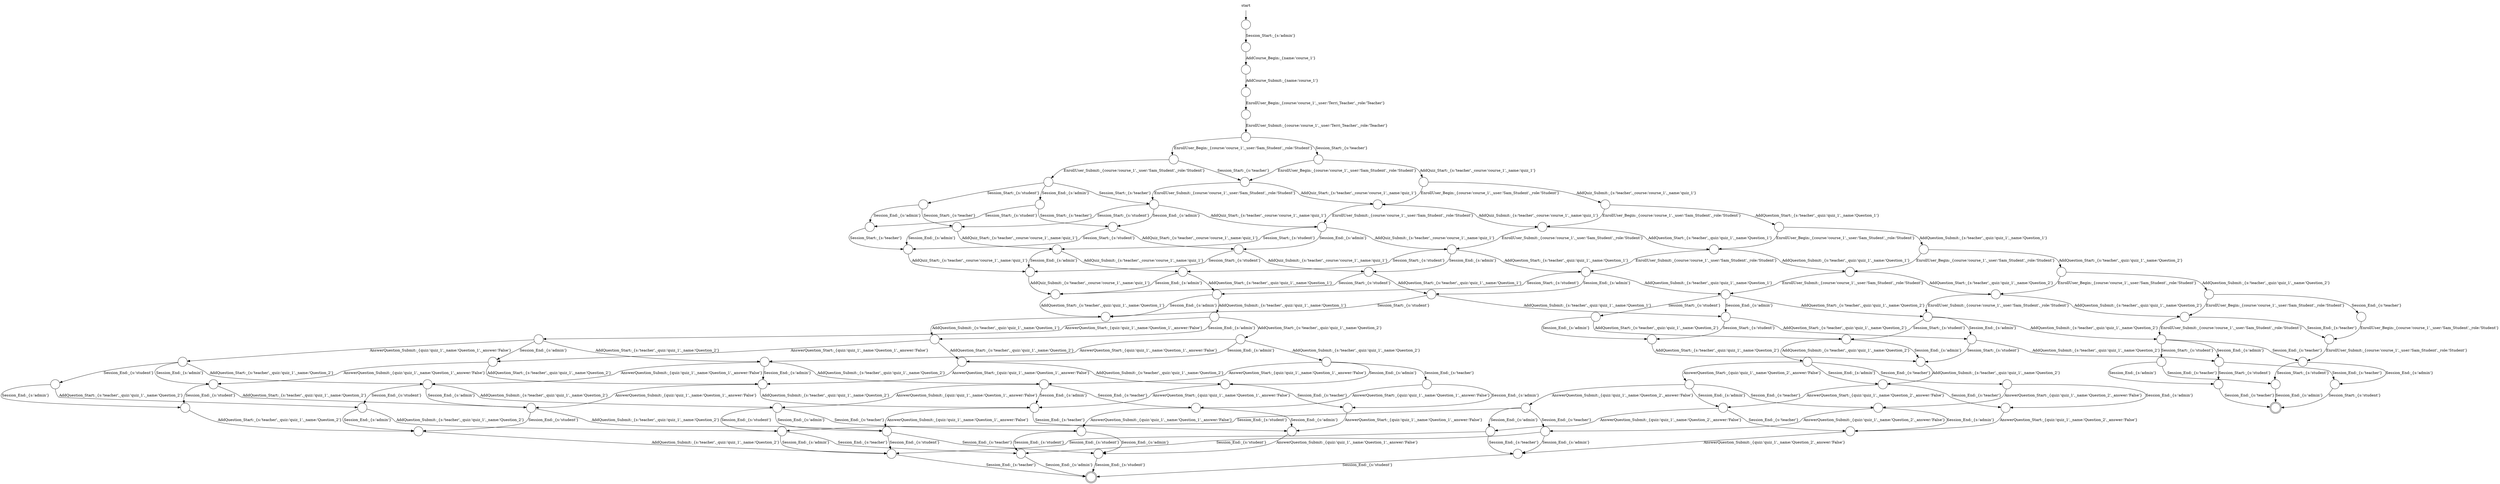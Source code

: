 digraph moodle {
  0 [shape=circle label="" ]
  1 [shape=circle label="" ]
  2 [shape=circle label="" ]
  3 [shape=circle label="" ]
  4 [shape=circle label="" ]
  5 [shape=circle label="" ]
  6 [shape=circle label="" ]
  7 [shape=circle label="" ]
  8 [shape=circle label="" ]
  9 [shape=circle label="" ]
  10 [shape=circle label="" ]
  11 [shape=circle label="" ]
  12 [shape=circle label="" ]
  13 [shape=circle label="" ]
  14 [shape=circle label="" ]
  15 [shape=circle label="" ]
  16 [shape=circle label="" ]
  17 [shape=circle label="" ]
  18 [shape=circle label="" ]
  19 [shape=circle label="" ]
  20 [shape=circle label="" ]
  21 [shape=circle label="" ]
  22 [shape=circle label="" ]
  23 [shape=circle label="" ]
  24 [shape=circle label="" ]
  25 [shape=circle label="" ]
  26 [shape=circle label="" ]
  27 [shape=circle label="" ]
  28 [shape=circle label="" ]
  29 [shape=circle label="" ]
  30 [shape=circle label="" ]
  31 [shape=circle label="" ]
  32 [shape=circle label="" ]
  33 [shape=circle label="" ]
  34 [shape=circle label="" ]
  35 [shape=circle label="" ]
  36 [shape=circle label="" ]
  37 [shape=circle label="" ]
  38 [shape=circle label="" ]
  39 [shape=circle label="" ]
  40 [shape=circle label="" ]
  41 [shape=circle label="" ]
  42 [shape=circle label="" ]
  43 [shape=circle label="" ]
  44 [shape=circle label="" ]
  45 [shape=circle label="" ]
  46 [shape=circle label="" ]
  47 [shape=circle label="" ]
  48 [shape=circle label="" ]
  49 [shape=circle label="" ]
  50 [shape=circle label="" ]
  51 [shape=circle label="" ]
  52 [shape=circle label="" ]
  53 [shape=circle label="" ]
  54 [shape=circle label="" ]
  55 [shape=circle label="" ]
  56 [shape=circle label="" ]
  57 [shape=circle label="" ]
  58 [shape=circle label="" ]
  59 [shape=circle label="" ]
  60 [shape=circle label="" ]
  61 [shape=circle label="" ]
  62 [shape=circle label="" ]
  63 [shape=circle label="" ]
  64 [shape=circle label="" ]
  65 [shape=circle label="" ]
  66 [shape=circle label="" ]
  67 [shape=circle label="" ]
  68 [shape=circle label="" ]
  69 [shape=circle label="" ]
  70 [shape=circle label="" ]
  71 [shape=circle label="" ]
  72 [shape=circle label="" ]
  73 [shape=circle label="" ]
  74 [shape=circle label="" ]
  75 [shape=circle label="" ]
  76 [shape=circle label="" ]
  77 [shape=circle label="" ]
  78 [shape=circle label="" ]
  79 [shape=circle label="" ]
  80 [shape=circle label="" ]
  81 [shape=circle label="" ]
  82 [shape=circle label="" ]
  83 [shape=circle label="" ]
  84 [shape=circle label="" ]
  85 [shape=circle label="" ]
  86 [shape=circle label="" ]
  87 [shape=circle label="" ]
  88 [shape=circle label="" ]
  89 [shape=circle label="" ]
  90 [shape=circle label="" ]
  91 [shape=circle label="" ]
  92 [shape=circle label="" ]
  93 [shape=circle label="" ]
  94 [shape=circle label="" ]
  95 [shape=circle label="" ]
  96 [shape=circle label="" ]
  97 [shape=circle label="" ]
  98 [shape=circle label="" ]
  99 [shape=circle label="" ]
  100 [shape=circle label="" ]
  101 [shape=doublecircle label="" ]
  102 [shape=doublecircle label="" ]
  -1 [shape=none label="start" ]
  0 -> 57 [label="AddQuestion_Submit:_{s:'teacher',_quiz:'quiz_1',_name:'Question_1'}"]
  1 -> 36 [label="Session_End:_{s:'teacher'}"]
  1 -> 74 [label="AnswerQuestion_Start:_{quiz:'quiz_1',_name:'Question_1',_answer:'False'}"]
  1 -> 87 [label="Session_End:_{s:'admin'}"]
  2 -> 11 [label="Session_End:_{s:'admin'}"]
  2 -> 44 [label="AddQuestion_Submit:_{s:'teacher',_quiz:'quiz_1',_name:'Question_2'}"]
  3 -> 13 [label="AddQuestion_Start:_{s:'teacher',_quiz:'quiz_1',_name:'Question_1'}"]
  3 -> 39 [label="Session_End:_{s:'admin'}"]
  4 -> 39 [label="AddQuiz_Submit:_{s:'teacher',_course:'course_1',_name:'quiz_1'}"]
  5 -> 66 [label="Session_End:_{s:'teacher'}"]
  5 -> 88 [label="AnswerQuestion_Submit:_{quiz:'quiz_1',_name:'Question_1',_answer:'False'}"]
  6 -> 33 [label="AnswerQuestion_Start:_{quiz:'quiz_1',_name:'Question_2',_answer:'False'}"]
  7 -> 30 [label="Session_End:_{s:'admin'}"]
  7 -> 67 [label="Session_Start:_{s:'student'}"]
  7 -> 100 [label="Session_Start:_{s:'teacher'}"]
  8 -> 101 [label="Session_End:_{s:'admin'}"]
  9 -> 62 [label="EnrollUser_Submit:_{course:'course_1',_user:'Terri_Teacher',_role:'Teacher'}"]
  10 -> 27 [label="AnswerQuestion_Submit:_{quiz:'quiz_1',_name:'Question_2',_answer:'False'}"]
  10 -> 42 [label="Session_End:_{s:'admin'}"]
  10 -> 48 [label="Session_End:_{s:'teacher'}"]
  11 -> 61 [label="AddQuestion_Submit:_{s:'teacher',_quiz:'quiz_1',_name:'Question_2'}"]
  12 -> 47 [label="EnrollUser_Begin:_{course:'course_1',_user:'Sam_Student',_role:'Student'}"]
  13 -> 0 [label="Session_End:_{s:'admin'}"]
  13 -> 69 [label="AddQuestion_Submit:_{s:'teacher',_quiz:'quiz_1',_name:'Question_1'}"]
  14 -> 102 [label="Session_End:_{s:'admin'}"]
  15 -> 28 [label="AddQuestion_Submit:_{s:'teacher',_quiz:'quiz_1',_name:'Question_2'}"]
  16 -> 24 [label="AddQuiz_Submit:_{s:'teacher',_course:'course_1',_name:'quiz_1'}"]
  16 -> 93 [label="EnrollUser_Begin:_{course:'course_1',_user:'Sam_Student',_role:'Student'}"]
  17 -> 22 [label="AddQuestion_Start:_{s:'teacher',_quiz:'quiz_1',_name:'Question_2'}"]
  17 -> 65 [label="Session_Start:_{s:'student'}"]
  17 -> 76 [label="Session_End:_{s:'admin'}"]
  18 -> 11 [label="AddQuestion_Start:_{s:'teacher',_quiz:'quiz_1',_name:'Question_2'}"]
  19 -> 12 [label="Session_End:_{s:'teacher'}"]
  19 -> 82 [label="EnrollUser_Begin:_{course:'course_1',_user:'Sam_Student',_role:'Student'}"]
  20 -> 37 [label="Session_End:_{s:'admin'}"]
  20 -> 68 [label="AddQuestion_Start:_{s:'teacher',_quiz:'quiz_1',_name:'Question_2'}"]
  20 -> 91 [label="Session_End:_{s:'student'}"]
  21 -> 63 [label="AddCourse_Begin:_{name:'course_1'}"]
  22 -> 72 [label="Session_Start:_{s:'student'}"]
  22 -> 80 [label="Session_End:_{s:'admin'}"]
  22 -> 99 [label="AddQuestion_Submit:_{s:'teacher',_quiz:'quiz_1',_name:'Question_2'}"]
  23 -> 7 [label="EnrollUser_Submit:_{course:'course_1',_user:'Sam_Student',_role:'Student'}"]
  23 -> 79 [label="Session_Start:_{s:'teacher'}"]
  24 -> 32 [label="AddQuestion_Start:_{s:'teacher',_quiz:'quiz_1',_name:'Question_1'}"]
  24 -> 52 [label="EnrollUser_Begin:_{course:'course_1',_user:'Sam_Student',_role:'Student'}"]
  25 -> 17 [label="EnrollUser_Submit:_{course:'course_1',_user:'Sam_Student',_role:'Student'}"]
  25 -> 75 [label="AddQuestion_Start:_{s:'teacher',_quiz:'quiz_1',_name:'Question_2'}"]
  26 -> 44 [label="Session_End:_{s:'student'}"]
  26 -> 53 [label="Session_End:_{s:'teacher'}"]
  26 -> 88 [label="Session_End:_{s:'admin'}"]
  27 -> 44 [label="Session_End:_{s:'student'}"]
  27 -> 54 [label="Session_End:_{s:'teacher'}"]
  27 -> 89 [label="Session_End:_{s:'admin'}"]
  28 -> 6 [label="Session_End:_{s:'teacher'}"]
  28 -> 42 [label="AnswerQuestion_Start:_{quiz:'quiz_1',_name:'Question_2',_answer:'False'}"]
  29 -> 38 [label="Session_Start:_{s:'student'}"]
  29 -> 49 [label="AddQuiz_Start:_{s:'teacher',_course:'course_1',_name:'quiz_1'}"]
  30 -> 29 [label="Session_Start:_{s:'teacher'}"]
  30 -> 34 [label="Session_Start:_{s:'student'}"]
  31 -> 20 [label="AnswerQuestion_Submit:_{quiz:'quiz_1',_name:'Question_1',_answer:'False'}"]
  31 -> 40 [label="AddQuestion_Start:_{s:'teacher',_quiz:'quiz_1',_name:'Question_2'}"]
  31 -> 64 [label="Session_End:_{s:'admin'}"]
  32 -> 58 [label="EnrollUser_Begin:_{course:'course_1',_user:'Sam_Student',_role:'Student'}"]
  32 -> 85 [label="AddQuestion_Submit:_{s:'teacher',_quiz:'quiz_1',_name:'Question_1'}"]
  33 -> 95 [label="AnswerQuestion_Submit:_{quiz:'quiz_1',_name:'Question_2',_answer:'False'}"]
  34 -> 38 [label="Session_Start:_{s:'teacher'}"]
  35 -> 41 [label="Session_Start:_{s:'student'}"]
  35 -> 45 [label="Session_End:_{s:'teacher'}"]
  36 -> 46 [label="AnswerQuestion_Start:_{quiz:'quiz_1',_name:'Question_1',_answer:'False'}"]
  36 -> 98 [label="Session_End:_{s:'admin'}"]
  37 -> 18 [label="Session_End:_{s:'student'}"]
  37 -> 56 [label="AddQuestion_Start:_{s:'teacher',_quiz:'quiz_1',_name:'Question_2'}"]
  38 -> 4 [label="AddQuiz_Start:_{s:'teacher',_course:'course_1',_name:'quiz_1'}"]
  39 -> 0 [label="AddQuestion_Start:_{s:'teacher',_quiz:'quiz_1',_name:'Question_1'}"]
  40 -> 50 [label="Session_End:_{s:'admin'}"]
  40 -> 68 [label="AnswerQuestion_Submit:_{quiz:'quiz_1',_name:'Question_1',_answer:'False'}"]
  40 -> 74 [label="AddQuestion_Submit:_{s:'teacher',_quiz:'quiz_1',_name:'Question_2'}"]
  41 -> 101 [label="Session_End:_{s:'teacher'}"]
  42 -> 33 [label="Session_End:_{s:'teacher'}"]
  42 -> 89 [label="AnswerQuestion_Submit:_{quiz:'quiz_1',_name:'Question_2',_answer:'False'}"]
  43 -> 1 [label="AddQuestion_Submit:_{s:'teacher',_quiz:'quiz_1',_name:'Question_2'}"]
  43 -> 40 [label="AnswerQuestion_Start:_{quiz:'quiz_1',_name:'Question_1',_answer:'False'}"]
  43 -> 60 [label="Session_End:_{s:'admin'}"]
  44 -> 14 [label="Session_End:_{s:'teacher'}"]
  44 -> 61 [label="Session_End:_{s:'admin'}"]
  45 -> 101 [label="Session_Start:_{s:'student'}"]
  46 -> 53 [label="AnswerQuestion_Submit:_{quiz:'quiz_1',_name:'Question_1',_answer:'False'}"]
  46 -> 66 [label="Session_End:_{s:'admin'}"]
  47 -> 77 [label="EnrollUser_Submit:_{course:'course_1',_user:'Sam_Student',_role:'Student'}"]
  48 -> 33 [label="Session_End:_{s:'admin'}"]
  48 -> 54 [label="AnswerQuestion_Submit:_{quiz:'quiz_1',_name:'Question_2',_answer:'False'}"]
  49 -> 4 [label="Session_Start:_{s:'student'}"]
  49 -> 51 [label="AddQuiz_Submit:_{s:'teacher',_course:'course_1',_name:'quiz_1'}"]
  50 -> 5 [label="AddQuestion_Submit:_{s:'teacher',_quiz:'quiz_1',_name:'Question_2'}"]
  50 -> 56 [label="AnswerQuestion_Submit:_{quiz:'quiz_1',_name:'Question_1',_answer:'False'}"]
  51 -> 39 [label="Session_Start:_{s:'student'}"]
  51 -> 55 [label="AddQuestion_Start:_{s:'teacher',_quiz:'quiz_1',_name:'Question_1'}"]
  52 -> 58 [label="AddQuestion_Start:_{s:'teacher',_quiz:'quiz_1',_name:'Question_1'}"]
  52 -> 97 [label="EnrollUser_Submit:_{course:'course_1',_user:'Sam_Student',_role:'Student'}"]
  53 -> 14 [label="Session_End:_{s:'student'}"]
  53 -> 94 [label="Session_End:_{s:'admin'}"]
  54 -> 14 [label="Session_End:_{s:'student'}"]
  54 -> 95 [label="Session_End:_{s:'admin'}"]
  55 -> 0 [label="Session_Start:_{s:'student'}"]
  55 -> 76 [label="AddQuestion_Submit:_{s:'teacher',_quiz:'quiz_1',_name:'Question_1'}"]
  56 -> 11 [label="Session_End:_{s:'student'}"]
  56 -> 88 [label="AddQuestion_Submit:_{s:'teacher',_quiz:'quiz_1',_name:'Question_2'}"]
  57 -> 60 [label="AddQuestion_Start:_{s:'teacher',_quiz:'quiz_1',_name:'Question_2'}"]
  57 -> 64 [label="AnswerQuestion_Start:_{quiz:'quiz_1',_name:'Question_1',_answer:'False'}"]
  58 -> 25 [label="AddQuestion_Submit:_{s:'teacher',_quiz:'quiz_1',_name:'Question_1'}"]
  58 -> 70 [label="EnrollUser_Submit:_{course:'course_1',_user:'Sam_Student',_role:'Student'}"]
  59 -> 16 [label="AddQuiz_Start:_{s:'teacher',_course:'course_1',_name:'quiz_1'}"]
  59 -> 79 [label="EnrollUser_Begin:_{course:'course_1',_user:'Sam_Student',_role:'Student'}"]
  60 -> 50 [label="AnswerQuestion_Start:_{quiz:'quiz_1',_name:'Question_1',_answer:'False'}"]
  60 -> 87 [label="AddQuestion_Submit:_{s:'teacher',_quiz:'quiz_1',_name:'Question_2'}"]
  61 -> 102 [label="Session_End:_{s:'teacher'}"]
  62 -> 23 [label="EnrollUser_Begin:_{course:'course_1',_user:'Sam_Student',_role:'Student'}"]
  62 -> 59 [label="Session_Start:_{s:'teacher'}"]
  63 -> 84 [label="AddCourse_Submit:_{name:'course_1'}"]
  64 -> 37 [label="AnswerQuestion_Submit:_{quiz:'quiz_1',_name:'Question_1',_answer:'False'}"]
  64 -> 50 [label="AddQuestion_Start:_{s:'teacher',_quiz:'quiz_1',_name:'Question_2'}"]
  65 -> 72 [label="AddQuestion_Start:_{s:'teacher',_quiz:'quiz_1',_name:'Question_2'}"]
  65 -> 83 [label="Session_End:_{s:'admin'}"]
  66 -> 94 [label="AnswerQuestion_Submit:_{quiz:'quiz_1',_name:'Question_1',_answer:'False'}"]
  67 -> 34 [label="Session_End:_{s:'admin'}"]
  67 -> 81 [label="Session_Start:_{s:'teacher'}"]
  68 -> 2 [label="Session_End:_{s:'student'}"]
  68 -> 26 [label="AddQuestion_Submit:_{s:'teacher',_quiz:'quiz_1',_name:'Question_2'}"]
  68 -> 56 [label="Session_End:_{s:'admin'}"]
  69 -> 31 [label="AnswerQuestion_Start:_{quiz:'quiz_1',_name:'Question_1',_answer:'False'}"]
  69 -> 43 [label="AddQuestion_Start:_{s:'teacher',_quiz:'quiz_1',_name:'Question_2'}"]
  69 -> 57 [label="Session_End:_{s:'admin'}"]
  70 -> 13 [label="Session_Start:_{s:'student'}"]
  70 -> 17 [label="AddQuestion_Submit:_{s:'teacher',_quiz:'quiz_1',_name:'Question_1'}"]
  70 -> 55 [label="Session_End:_{s:'admin'}"]
  71 -> 8 [label="Session_End:_{s:'teacher'}"]
  71 -> 41 [label="Session_End:_{s:'admin'}"]
  72 -> 15 [label="Session_End:_{s:'admin'}"]
  72 -> 86 [label="AddQuestion_Submit:_{s:'teacher',_quiz:'quiz_1',_name:'Question_2'}"]
  73 -> 6 [label="Session_End:_{s:'admin'}"]
  73 -> 48 [label="AnswerQuestion_Start:_{quiz:'quiz_1',_name:'Question_2',_answer:'False'}"]
  74 -> 5 [label="Session_End:_{s:'admin'}"]
  74 -> 26 [label="AnswerQuestion_Submit:_{quiz:'quiz_1',_name:'Question_1',_answer:'False'}"]
  74 -> 46 [label="Session_End:_{s:'teacher'}"]
  75 -> 22 [label="EnrollUser_Submit:_{course:'course_1',_user:'Sam_Student',_role:'Student'}"]
  75 -> 82 [label="AddQuestion_Submit:_{s:'teacher',_quiz:'quiz_1',_name:'Question_2'}"]
  76 -> 80 [label="AddQuestion_Start:_{s:'teacher',_quiz:'quiz_1',_name:'Question_2'}"]
  76 -> 83 [label="Session_Start:_{s:'student'}"]
  77 -> 8 [label="Session_Start:_{s:'student'}"]
  77 -> 45 [label="Session_End:_{s:'admin'}"]
  78 -> 19 [label="AddQuestion_Submit:_{s:'teacher',_quiz:'quiz_1',_name:'Question_2'}"]
  78 -> 75 [label="EnrollUser_Begin:_{course:'course_1',_user:'Sam_Student',_role:'Student'}"]
  79 -> 93 [label="AddQuiz_Start:_{s:'teacher',_course:'course_1',_name:'quiz_1'}"]
  79 -> 100 [label="EnrollUser_Submit:_{course:'course_1',_user:'Sam_Student',_role:'Student'}"]
  80 -> 15 [label="Session_Start:_{s:'student'}"]
  80 -> 35 [label="AddQuestion_Submit:_{s:'teacher',_quiz:'quiz_1',_name:'Question_2'}"]
  81 -> 38 [label="Session_End:_{s:'admin'}"]
  81 -> 92 [label="AddQuiz_Start:_{s:'teacher',_course:'course_1',_name:'quiz_1'}"]
  82 -> 47 [label="Session_End:_{s:'teacher'}"]
  82 -> 99 [label="EnrollUser_Submit:_{course:'course_1',_user:'Sam_Student',_role:'Student'}"]
  83 -> 15 [label="AddQuestion_Start:_{s:'teacher',_quiz:'quiz_1',_name:'Question_2'}"]
  84 -> 9 [label="EnrollUser_Begin:_{course:'course_1',_user:'Terri_Teacher',_role:'Teacher'}"]
  85 -> 25 [label="EnrollUser_Begin:_{course:'course_1',_user:'Sam_Student',_role:'Student'}"]
  85 -> 78 [label="AddQuestion_Start:_{s:'teacher',_quiz:'quiz_1',_name:'Question_2'}"]
  86 -> 10 [label="AnswerQuestion_Start:_{quiz:'quiz_1',_name:'Question_2',_answer:'False'}"]
  86 -> 28 [label="Session_End:_{s:'admin'}"]
  86 -> 73 [label="Session_End:_{s:'teacher'}"]
  87 -> 5 [label="AnswerQuestion_Start:_{quiz:'quiz_1',_name:'Question_1',_answer:'False'}"]
  87 -> 98 [label="Session_End:_{s:'teacher'}"]
  88 -> 61 [label="Session_End:_{s:'student'}"]
  88 -> 94 [label="Session_End:_{s:'teacher'}"]
  89 -> 61 [label="Session_End:_{s:'student'}"]
  89 -> 95 [label="Session_End:_{s:'teacher'}"]
  90 -> 21 [label="Session_Start:_{s:'admin'}"]
  91 -> 2 [label="AddQuestion_Start:_{s:'teacher',_quiz:'quiz_1',_name:'Question_2'}"]
  91 -> 18 [label="Session_End:_{s:'admin'}"]
  92 -> 3 [label="AddQuiz_Submit:_{s:'teacher',_course:'course_1',_name:'quiz_1'}"]
  92 -> 4 [label="Session_End:_{s:'admin'}"]
  93 -> 52 [label="AddQuiz_Submit:_{s:'teacher',_course:'course_1',_name:'quiz_1'}"]
  93 -> 96 [label="EnrollUser_Submit:_{course:'course_1',_user:'Sam_Student',_role:'Student'}"]
  94 -> 102 [label="Session_End:_{s:'student'}"]
  95 -> 102 [label="Session_End:_{s:'student'}"]
  96 -> 49 [label="Session_End:_{s:'admin'}"]
  96 -> 92 [label="Session_Start:_{s:'student'}"]
  96 -> 97 [label="AddQuiz_Submit:_{s:'teacher',_course:'course_1',_name:'quiz_1'}"]
  97 -> 3 [label="Session_Start:_{s:'student'}"]
  97 -> 51 [label="Session_End:_{s:'admin'}"]
  97 -> 70 [label="AddQuestion_Start:_{s:'teacher',_quiz:'quiz_1',_name:'Question_1'}"]
  98 -> 66 [label="AnswerQuestion_Start:_{quiz:'quiz_1',_name:'Question_1',_answer:'False'}"]
  99 -> 35 [label="Session_End:_{s:'admin'}"]
  99 -> 71 [label="Session_Start:_{s:'student'}"]
  99 -> 77 [label="Session_End:_{s:'teacher'}"]
  100 -> 29 [label="Session_End:_{s:'admin'}"]
  100 -> 81 [label="Session_Start:_{s:'student'}"]
  100 -> 96 [label="AddQuiz_Start:_{s:'teacher',_course:'course_1',_name:'quiz_1'}"]
  -1 -> 90 [label=""]
}
